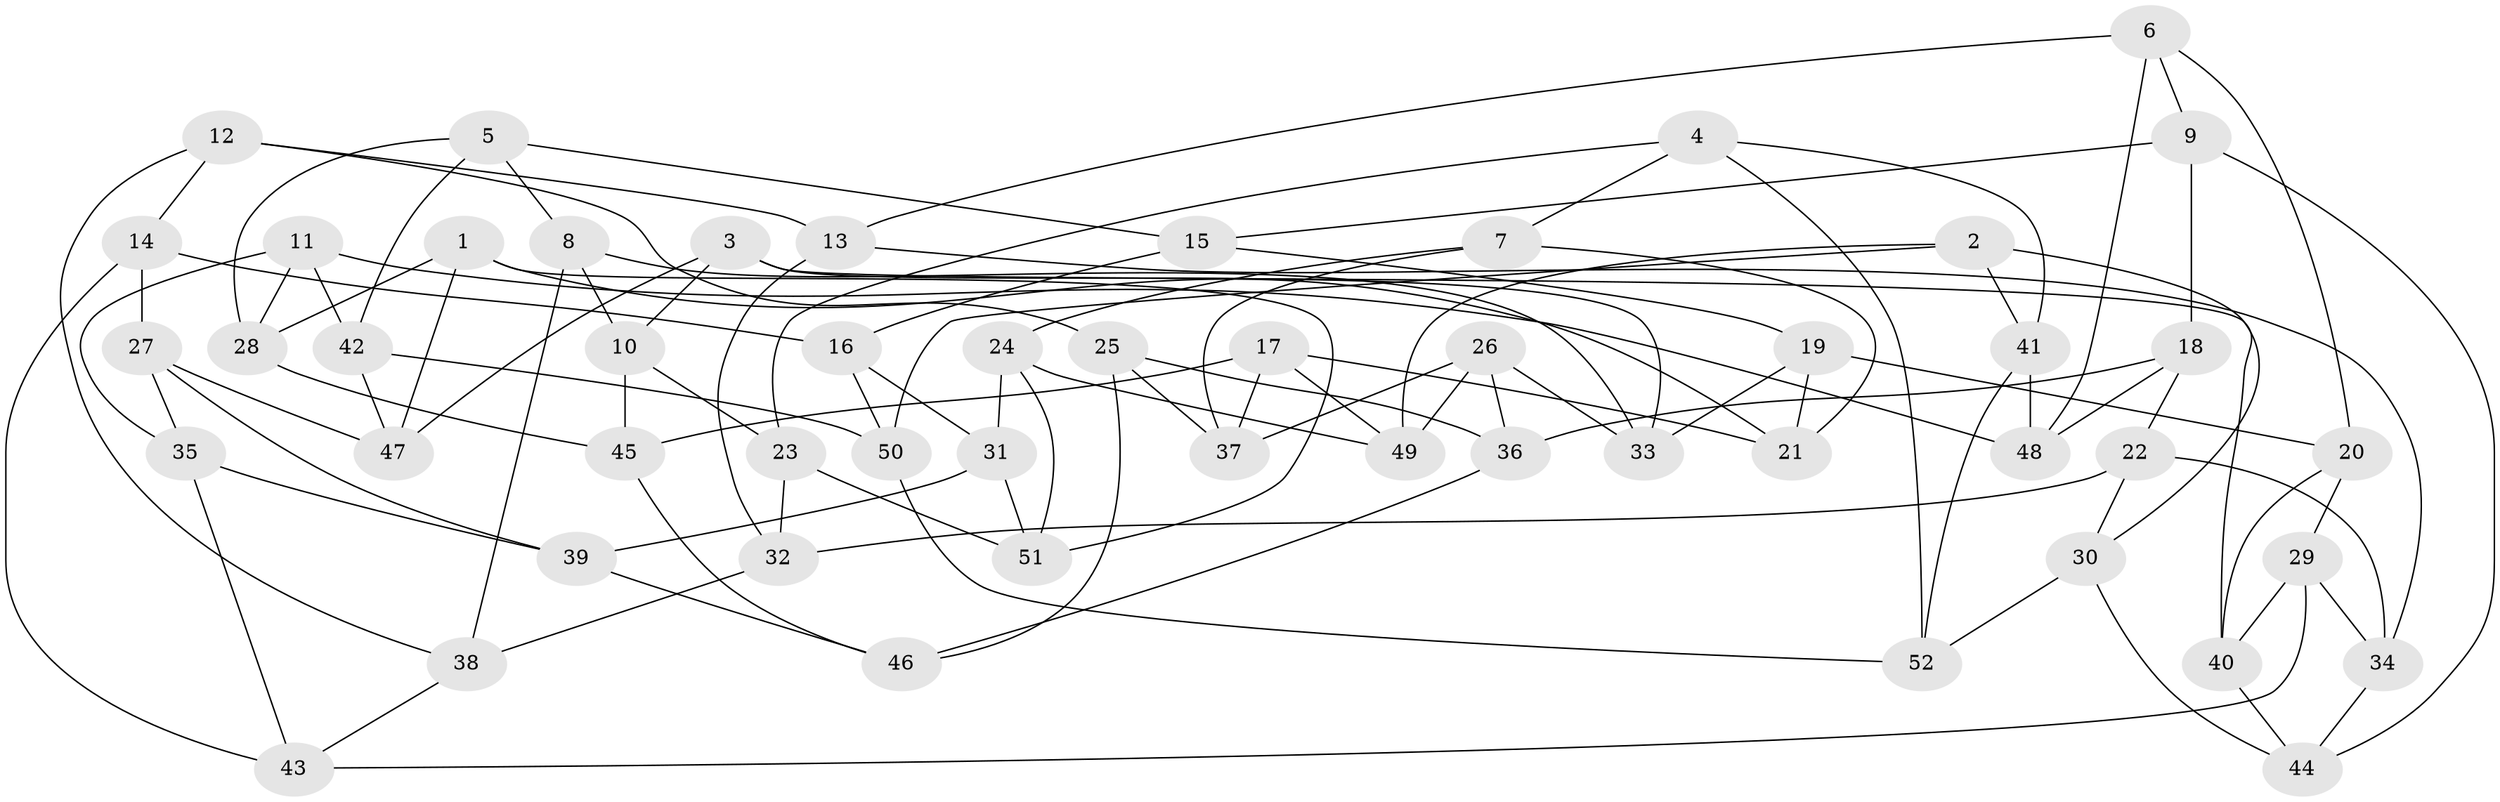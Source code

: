 // coarse degree distribution, {6: 0.15384615384615385, 5: 0.23076923076923078, 9: 0.038461538461538464, 7: 0.07692307692307693, 11: 0.038461538461538464, 4: 0.46153846153846156}
// Generated by graph-tools (version 1.1) at 2025/21/03/04/25 18:21:02]
// undirected, 52 vertices, 104 edges
graph export_dot {
graph [start="1"]
  node [color=gray90,style=filled];
  1;
  2;
  3;
  4;
  5;
  6;
  7;
  8;
  9;
  10;
  11;
  12;
  13;
  14;
  15;
  16;
  17;
  18;
  19;
  20;
  21;
  22;
  23;
  24;
  25;
  26;
  27;
  28;
  29;
  30;
  31;
  32;
  33;
  34;
  35;
  36;
  37;
  38;
  39;
  40;
  41;
  42;
  43;
  44;
  45;
  46;
  47;
  48;
  49;
  50;
  51;
  52;
  1 -- 47;
  1 -- 28;
  1 -- 51;
  1 -- 21;
  2 -- 49;
  2 -- 41;
  2 -- 50;
  2 -- 30;
  3 -- 47;
  3 -- 10;
  3 -- 40;
  3 -- 33;
  4 -- 52;
  4 -- 41;
  4 -- 23;
  4 -- 7;
  5 -- 28;
  5 -- 42;
  5 -- 8;
  5 -- 15;
  6 -- 48;
  6 -- 9;
  6 -- 20;
  6 -- 13;
  7 -- 21;
  7 -- 37;
  7 -- 24;
  8 -- 38;
  8 -- 10;
  8 -- 33;
  9 -- 15;
  9 -- 18;
  9 -- 44;
  10 -- 45;
  10 -- 23;
  11 -- 42;
  11 -- 48;
  11 -- 28;
  11 -- 35;
  12 -- 13;
  12 -- 38;
  12 -- 14;
  12 -- 25;
  13 -- 32;
  13 -- 34;
  14 -- 43;
  14 -- 27;
  14 -- 16;
  15 -- 19;
  15 -- 16;
  16 -- 31;
  16 -- 50;
  17 -- 45;
  17 -- 37;
  17 -- 21;
  17 -- 49;
  18 -- 22;
  18 -- 48;
  18 -- 36;
  19 -- 21;
  19 -- 20;
  19 -- 33;
  20 -- 40;
  20 -- 29;
  22 -- 32;
  22 -- 30;
  22 -- 34;
  23 -- 51;
  23 -- 32;
  24 -- 51;
  24 -- 49;
  24 -- 31;
  25 -- 37;
  25 -- 46;
  25 -- 36;
  26 -- 37;
  26 -- 36;
  26 -- 33;
  26 -- 49;
  27 -- 39;
  27 -- 35;
  27 -- 47;
  28 -- 45;
  29 -- 43;
  29 -- 40;
  29 -- 34;
  30 -- 52;
  30 -- 44;
  31 -- 39;
  31 -- 51;
  32 -- 38;
  34 -- 44;
  35 -- 39;
  35 -- 43;
  36 -- 46;
  38 -- 43;
  39 -- 46;
  40 -- 44;
  41 -- 48;
  41 -- 52;
  42 -- 50;
  42 -- 47;
  45 -- 46;
  50 -- 52;
}
